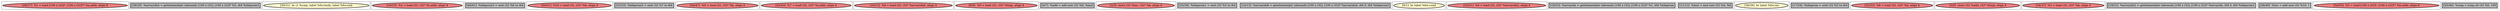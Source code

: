 
digraph G {





subgraph cluster27 {


node341 [penwidth=3.0,fontsize=20,fillcolor=lightcoral,label="[26/27]  %1 = load [100 x i32]*, [100 x i32]** %a.addr, align 8",shape=ellipse,style=filled ]



}

subgraph cluster26 {


node340 [penwidth=3.0,fontsize=20,fillcolor=grey,label="[28/29]  %arrayidx4 = getelementptr inbounds [100 x i32], [100 x i32]* %5, i64 %idxprom3",shape=rectangle,style=filled ]



}

subgraph cluster25 {


node339 [penwidth=3.0,fontsize=20,fillcolor=lemonchiffon,label="[30/31]  br i1 %cmp, label %for.body, label %for.end",shape=ellipse,style=filled ]



}

subgraph cluster24 {


node338 [penwidth=3.0,fontsize=20,fillcolor=lightcoral,label="[16/25]  %2 = load i32, i32* %i.addr, align 4",shape=ellipse,style=filled ]



}

subgraph cluster22 {


node336 [penwidth=3.0,fontsize=20,fillcolor=grey,label="[40/41]  %idxprom3 = sext i32 %6 to i64",shape=rectangle,style=filled ]



}

subgraph cluster20 {


node334 [penwidth=3.0,fontsize=20,fillcolor=lightcoral,label="[50/51]  %10 = load i32, i32* %k, align 4",shape=ellipse,style=filled ]



}

subgraph cluster18 {


node332 [penwidth=3.0,fontsize=20,fillcolor=grey,label="[32/33]  %idxprom5 = sext i32 %7 to i64",shape=rectangle,style=filled ]



}

subgraph cluster16 {


node330 [penwidth=3.0,fontsize=20,fillcolor=lightcoral,label="[44/47]  %0 = load i32, i32* %k, align 4",shape=ellipse,style=filled ]



}

subgraph cluster17 {


node331 [penwidth=3.0,fontsize=20,fillcolor=lightcoral,label="[42/43]  %7 = load i32, i32* %j.addr, align 4",shape=ellipse,style=filled ]



}

subgraph cluster4 {


node318 [penwidth=3.0,fontsize=20,fillcolor=lightcoral,label="[10/13]  %8 = load i32, i32* %arrayidx6, align 4",shape=ellipse,style=filled ]



}

subgraph cluster3 {


node317 [penwidth=3.0,fontsize=20,fillcolor=lightcoral,label="[8/9]  %9 = load i32, i32* %tmp, align 4",shape=ellipse,style=filled ]



}

subgraph cluster2 {


node316 [penwidth=3.0,fontsize=20,fillcolor=grey,label="[4/7]  %add = add nsw i32 %9, %mul",shape=rectangle,style=filled ]



}

subgraph cluster1 {


node315 [penwidth=3.0,fontsize=20,fillcolor=lightcoral,label="[2/3]  store i32 %inc, i32* %k, align 4",shape=ellipse,style=filled ]



}

subgraph cluster12 {


node326 [penwidth=3.0,fontsize=20,fillcolor=grey,label="[35/36]  %idxprom1 = sext i32 %3 to i64",shape=rectangle,style=filled ]



}

subgraph cluster5 {


node319 [penwidth=3.0,fontsize=20,fillcolor=grey,label="[14/15]  %arrayidx6 = getelementptr inbounds [100 x i32], [100 x i32]* %arrayidx4, i64 0, i64 %idxprom5",shape=rectangle,style=filled ]



}

subgraph cluster0 {


node314 [penwidth=3.0,fontsize=20,fillcolor=lemonchiffon,label="[0/1]  br label %for.cond",shape=ellipse,style=filled ]



}

subgraph cluster6 {


node320 [penwidth=3.0,fontsize=20,fillcolor=lightcoral,label="[20/21]  %4 = load i32, i32* %arrayidx2, align 4",shape=ellipse,style=filled ]



}

subgraph cluster14 {


node328 [penwidth=3.0,fontsize=20,fillcolor=grey,label="[18/23]  %arrayidx = getelementptr inbounds [100 x i32], [100 x i32]* %1, i64 %idxprom",shape=rectangle,style=filled ]



}

subgraph cluster7 {


node321 [penwidth=3.0,fontsize=20,fillcolor=grey,label="[11/12]  %mul = mul nsw i32 %4, %8",shape=rectangle,style=filled ]



}

subgraph cluster23 {


node337 [penwidth=3.0,fontsize=20,fillcolor=lemonchiffon,label="[38/39]  br label %for.inc",shape=ellipse,style=filled ]



}

subgraph cluster8 {


node322 [penwidth=3.0,fontsize=20,fillcolor=grey,label="[17/24]  %idxprom = sext i32 %2 to i64",shape=rectangle,style=filled ]



}

subgraph cluster21 {


node335 [penwidth=3.0,fontsize=20,fillcolor=lightcoral,label="[52/53]  %6 = load i32, i32* %k, align 4",shape=ellipse,style=filled ]



}

subgraph cluster9 {


node323 [penwidth=3.0,fontsize=20,fillcolor=lightcoral,label="[5/6]  store i32 %add, i32* %tmp, align 4",shape=ellipse,style=filled ]



}

subgraph cluster19 {


node333 [penwidth=3.0,fontsize=20,fillcolor=lightcoral,label="[34/37]  %3 = load i32, i32* %k, align 4",shape=ellipse,style=filled ]



}

subgraph cluster10 {


node324 [penwidth=3.0,fontsize=20,fillcolor=grey,label="[19/22]  %arrayidx2 = getelementptr inbounds [100 x i32], [100 x i32]* %arrayidx, i64 0, i64 %idxprom1",shape=rectangle,style=filled ]



}

subgraph cluster11 {


node325 [penwidth=3.0,fontsize=20,fillcolor=grey,label="[48/49]  %inc = add nsw i32 %10, 1",shape=rectangle,style=filled ]



}

subgraph cluster13 {


node327 [penwidth=3.0,fontsize=20,fillcolor=lightcoral,label="[54/55]  %5 = load [100 x i32]*, [100 x i32]** %b.addr, align 8",shape=ellipse,style=filled ]



}

subgraph cluster15 {


node329 [penwidth=3.0,fontsize=20,fillcolor=grey,label="[45/46]  %cmp = icmp slt i32 %0, 100",shape=rectangle,style=filled ]



}

}
